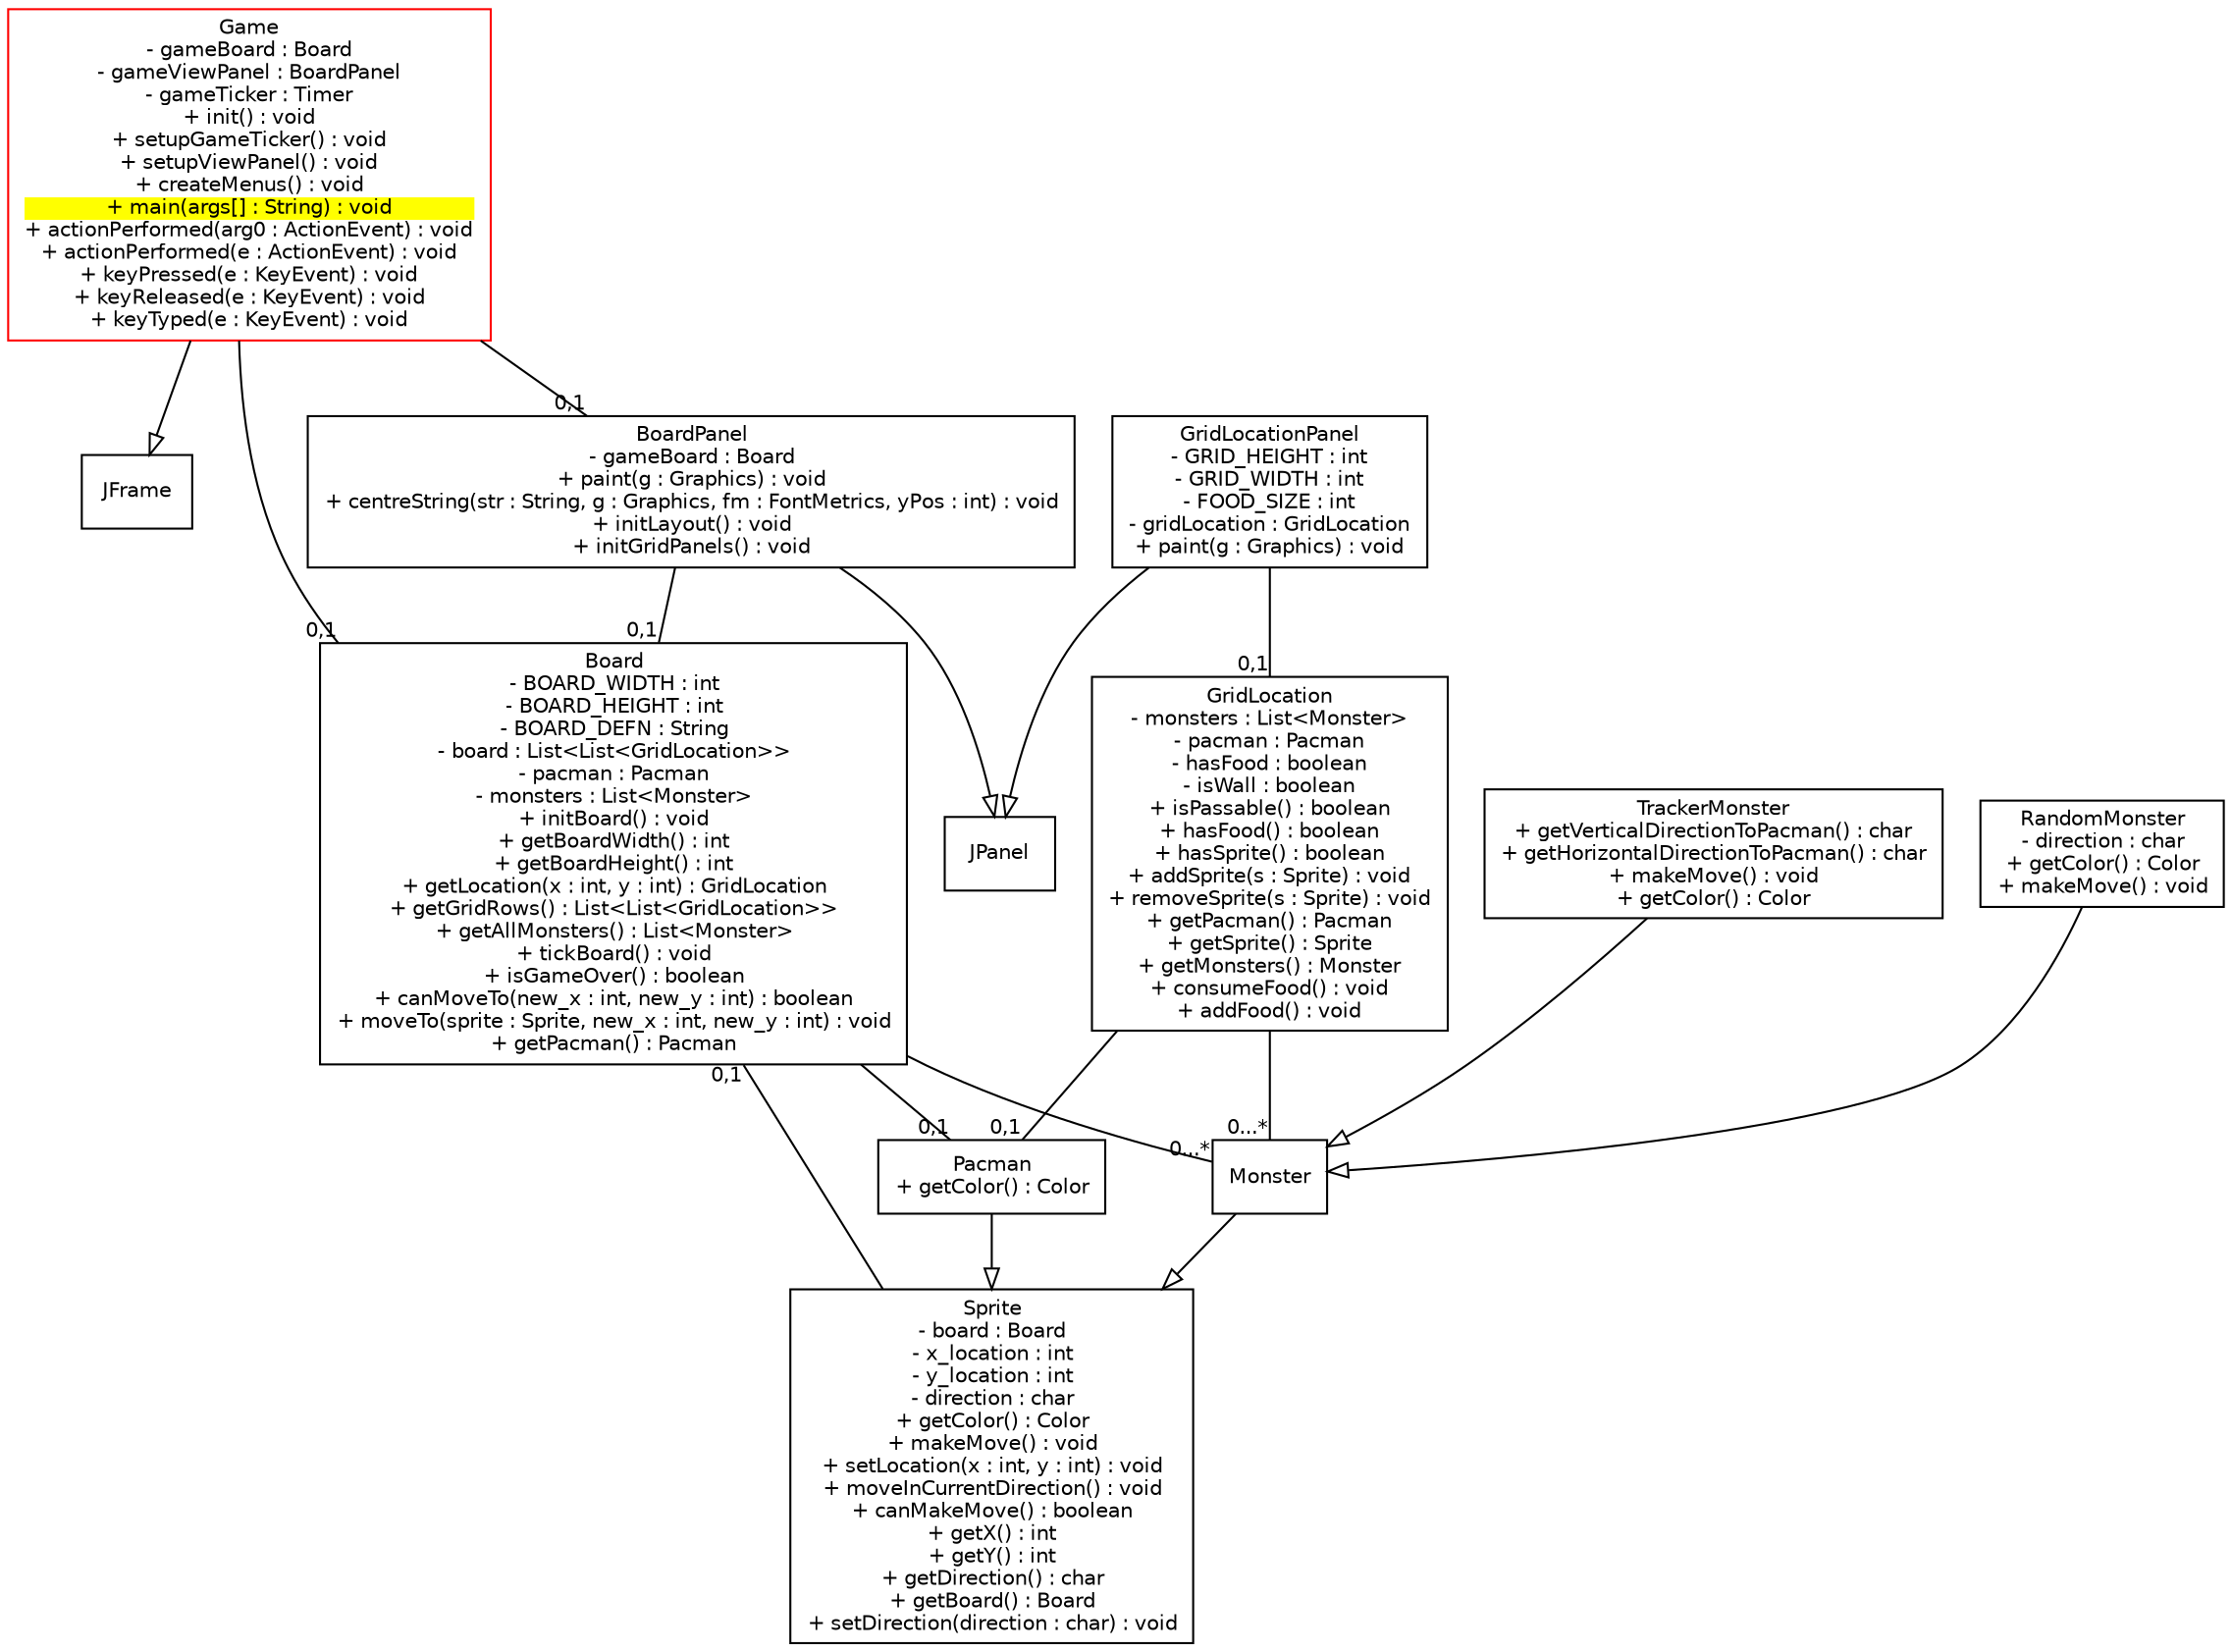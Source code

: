 digraph G {
fontname = "Bitstream Vera Sans"
fontsize = 10
node [
fontname = "Bitstream Vera Sans"
fontsize = 10
shape = "record"
]
edge [
fontname = "Bitstream Vera Sans"
fontsize = 10
]
Board[
label = <<table border="0" cellborder="0" cellpadding="0" cellspacing="0"><tr><td>Board</td></tr><tr><td></td></tr><tr><td>- BOARD_WIDTH : int</td></tr><tr><td>- BOARD_HEIGHT : int</td></tr><tr><td>- BOARD_DEFN : String</td></tr><tr><td>- board : List&lt;List&lt;GridLocation&gt;&gt;</td></tr><tr><td>- pacman : Pacman</td></tr><tr><td>- monsters : List&lt;Monster&gt;</td></tr><tr><td></td></tr><tr><td>+ initBoard() : void</td></tr><tr><td>+ getBoardWidth() : int</td></tr><tr><td>+ getBoardHeight() : int</td></tr><tr><td>+ getLocation(x : int, y : int) : GridLocation</td></tr><tr><td>+ getGridRows() : List&lt;List&lt;GridLocation&gt;&gt;</td></tr><tr><td>+ getAllMonsters() : List&lt;Monster&gt;</td></tr><tr><td>+ tickBoard() : void</td></tr><tr><td>+ isGameOver() : boolean</td></tr><tr><td>+ canMoveTo(new_x : int, new_y : int) : boolean</td></tr><tr><td>+ moveTo(sprite : Sprite, new_x : int, new_y : int) : void</td></tr><tr><td>+ getPacman() : Pacman</td></tr></table>>
]
edge[
arrowhead = "none" 
headlabel = "0,1"
]
Board->Pacman
edge[
arrowhead = "none" 
headlabel = "0...*"
]
Board->Monster
GridLocation[
label = <<table border="0" cellborder="0" cellpadding="0" cellspacing="0"><tr><td>GridLocation</td></tr><tr><td></td></tr><tr><td>- monsters : List&lt;Monster&gt;</td></tr><tr><td>- pacman : Pacman</td></tr><tr><td>- hasFood : boolean</td></tr><tr><td>- isWall : boolean</td></tr><tr><td></td></tr><tr><td>+ isPassable() : boolean</td></tr><tr><td>+ hasFood() : boolean</td></tr><tr><td>+ hasSprite() : boolean</td></tr><tr><td>+ addSprite(s : Sprite) : void</td></tr><tr><td>+ removeSprite(s : Sprite) : void</td></tr><tr><td>+ getPacman() : Pacman</td></tr><tr><td>+ getSprite() : Sprite</td></tr><tr><td>+ getMonsters() : Monster</td></tr><tr><td>+ consumeFood() : void</td></tr><tr><td>+ addFood() : void</td></tr></table>>
]
edge[
arrowhead = "none" 
headlabel = "0,1"
]
GridLocation->Pacman
edge[
arrowhead = "none" 
headlabel = "0...*"
]
GridLocation->Monster
Monster[
label = <<table border="0" cellborder="0" cellpadding="0" cellspacing="0"><tr><td>Monster</td></tr><tr><td></td></tr><tr><td></td></tr></table>>
]
Sprite[
lable = "{Sprite}"
]
edge [
arrowhead = "empty" 
headlabel=""
]
Monster->Sprite

Pacman[
label = <<table border="0" cellborder="0" cellpadding="0" cellspacing="0"><tr><td>Pacman</td></tr><tr><td></td></tr><tr><td></td></tr><tr><td>+ getColor() : Color</td></tr></table>>
]
Sprite[
lable = "{Sprite}"
]
edge [
arrowhead = "empty" 
headlabel=""
]
Pacman->Sprite

RandomMonster[
label = <<table border="0" cellborder="0" cellpadding="0" cellspacing="0"><tr><td>RandomMonster</td></tr><tr><td></td></tr><tr><td>- direction : char</td></tr><tr><td></td></tr><tr><td>+ getColor() : Color</td></tr><tr><td>+ makeMove() : void</td></tr></table>>
]
Monster[
lable = "{Monster}"
]
edge [
arrowhead = "empty" 
headlabel=""
]
RandomMonster->Monster

Sprite[
label = <<table border="0" cellborder="0" cellpadding="0" cellspacing="0"><tr><td>Sprite</td></tr><tr><td></td></tr><tr><td>- board : Board</td></tr><tr><td>- x_location : int</td></tr><tr><td>- y_location : int</td></tr><tr><td>- direction : char</td></tr><tr><td></td></tr><tr><td>+ getColor() : Color</td></tr><tr><td>+ makeMove() : void</td></tr><tr><td>+ setLocation(x : int, y : int) : void</td></tr><tr><td>+ moveInCurrentDirection() : void</td></tr><tr><td>+ canMakeMove() : boolean</td></tr><tr><td>+ getX() : int</td></tr><tr><td>+ getY() : int</td></tr><tr><td>+ getDirection() : char</td></tr><tr><td>+ getBoard() : Board</td></tr><tr><td>+ setDirection(direction : char) : void</td></tr></table>>
]
edge[
arrowhead = "none" 
headlabel = "0,1"
]
Sprite->Board
TrackerMonster[
label = <<table border="0" cellborder="0" cellpadding="0" cellspacing="0"><tr><td>TrackerMonster</td></tr><tr><td></td></tr><tr><td></td></tr><tr><td>+ getVerticalDirectionToPacman() : char</td></tr><tr><td>+ getHorizontalDirectionToPacman() : char</td></tr><tr><td>+ makeMove() : void</td></tr><tr><td>+ getColor() : Color</td></tr></table>>
]
Monster[
lable = "{Monster}"
]
edge [
arrowhead = "empty" 
headlabel=""
]
TrackerMonster->Monster

BoardPanel[
label = <<table border="0" cellborder="0" cellpadding="0" cellspacing="0"><tr><td>BoardPanel</td></tr><tr><td></td></tr><tr><td>- gameBoard : Board</td></tr><tr><td></td></tr><tr><td>+ paint(g : Graphics) : void</td></tr><tr><td>+ centreString(str : String, g : Graphics, fm : FontMetrics, yPos : int) : void</td></tr><tr><td>+ initLayout() : void</td></tr><tr><td>+ initGridPanels() : void</td></tr></table>>
]
JPanel[
lable = "{JPanel}"
]
edge [
arrowhead = "empty" 
headlabel=""
]
BoardPanel->JPanel

edge[
arrowhead = "none" 
headlabel = "0,1"
]
BoardPanel->Board
Game[color = "red",
label = <<table border="0" cellborder="0" cellpadding="0" cellspacing="0"><tr><td>Game</td></tr><tr><td></td></tr><tr><td>- gameBoard : Board</td></tr><tr><td>- gameViewPanel : BoardPanel</td></tr><tr><td>- gameTicker : Timer</td></tr><tr><td></td></tr><tr><td>+ init() : void</td></tr><tr><td>+ setupGameTicker() : void</td></tr><tr><td>+ setupViewPanel() : void</td></tr><tr><td>+ createMenus() : void</td></tr><tr><td bgcolor="yellow">+ main(args[] : String) : void</td></tr><tr><td>+ actionPerformed(arg0 : ActionEvent) : void</td></tr><tr><td>+ actionPerformed(e : ActionEvent) : void</td></tr><tr><td>+ keyPressed(e : KeyEvent) : void</td></tr><tr><td>+ keyReleased(e : KeyEvent) : void</td></tr><tr><td>+ keyTyped(e : KeyEvent) : void</td></tr></table>>
]
JFrame[
lable = "{JFrame}"
]
edge [
arrowhead = "empty" 
headlabel=""
]
Game->JFrame

edge[
arrowhead = "none" 
headlabel = "0,1"
]
Game->Board
edge[
arrowhead = "none" 
headlabel = "0,1"
]
Game->BoardPanel
GridLocationPanel[
label = <<table border="0" cellborder="0" cellpadding="0" cellspacing="0"><tr><td>GridLocationPanel</td></tr><tr><td></td></tr><tr><td>- GRID_HEIGHT : int</td></tr><tr><td>- GRID_WIDTH : int</td></tr><tr><td>- FOOD_SIZE : int</td></tr><tr><td>- gridLocation : GridLocation</td></tr><tr><td></td></tr><tr><td>+ paint(g : Graphics) : void</td></tr></table>>
]
JPanel[
lable = "{JPanel}"
]
edge [
arrowhead = "empty" 
headlabel=""
]
GridLocationPanel->JPanel

edge[
arrowhead = "none" 
headlabel = "0,1"
]
GridLocationPanel->GridLocation
}
